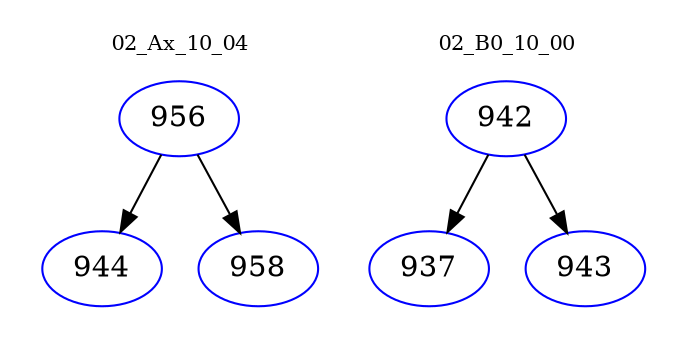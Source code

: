 digraph{
subgraph cluster_0 {
color = white
label = "02_Ax_10_04";
fontsize=10;
T0_956 [label="956", color="blue"]
T0_956 -> T0_944 [color="black"]
T0_944 [label="944", color="blue"]
T0_956 -> T0_958 [color="black"]
T0_958 [label="958", color="blue"]
}
subgraph cluster_1 {
color = white
label = "02_B0_10_00";
fontsize=10;
T1_942 [label="942", color="blue"]
T1_942 -> T1_937 [color="black"]
T1_937 [label="937", color="blue"]
T1_942 -> T1_943 [color="black"]
T1_943 [label="943", color="blue"]
}
}
